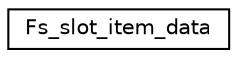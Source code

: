 digraph "그래픽컬한 클래스 계통도"
{
 // LATEX_PDF_SIZE
  edge [fontname="Helvetica",fontsize="10",labelfontname="Helvetica",labelfontsize="10"];
  node [fontname="Helvetica",fontsize="10",shape=record];
  rankdir="LR";
  Node0 [label="Fs_slot_item_data",height=0.2,width=0.4,color="black", fillcolor="white", style="filled",URL="$struct_fs__slot__item__data.html",tooltip="아이템 슬롯 구조체"];
}
